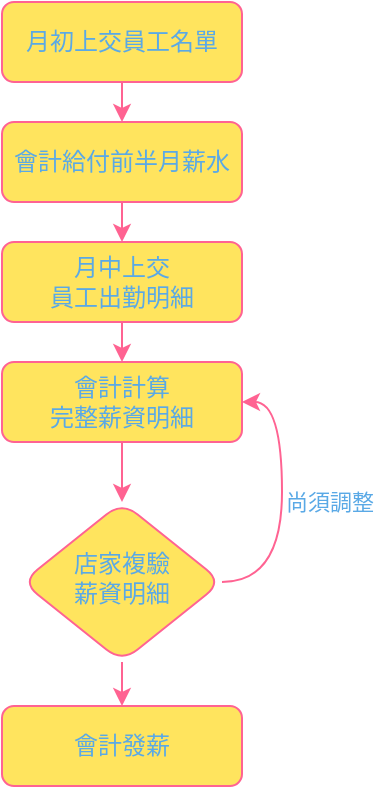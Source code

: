 <mxfile version="13.7.7" type="github">
  <diagram id="C5RBs43oDa-KdzZeNtuy" name="Page-1">
    <mxGraphModel dx="946" dy="565" grid="1" gridSize="10" guides="1" tooltips="1" connect="1" arrows="1" fold="1" page="1" pageScale="1" pageWidth="827" pageHeight="1169" math="0" shadow="0">
      <root>
        <mxCell id="WIyWlLk6GJQsqaUBKTNV-0" />
        <mxCell id="WIyWlLk6GJQsqaUBKTNV-1" parent="WIyWlLk6GJQsqaUBKTNV-0" />
        <mxCell id="IuXRzlEwT8Kq3-kGVeZL-15" value="" style="group;fontColor=#5AA9E6;rounded=1;" parent="WIyWlLk6GJQsqaUBKTNV-1" vertex="1" connectable="0">
          <mxGeometry x="200" y="80" width="140" height="392" as="geometry" />
        </mxCell>
        <mxCell id="IuXRzlEwT8Kq3-kGVeZL-10" value="" style="edgeStyle=orthogonalEdgeStyle;orthogonalLoop=1;jettySize=auto;html=1;strokeColor=#FF6392;fontColor=#5AA9E6;curved=1;" parent="IuXRzlEwT8Kq3-kGVeZL-15" source="WIyWlLk6GJQsqaUBKTNV-3" edge="1">
          <mxGeometry relative="1" as="geometry">
            <mxPoint x="60" y="60" as="targetPoint" />
          </mxGeometry>
        </mxCell>
        <mxCell id="WIyWlLk6GJQsqaUBKTNV-3" value="月初上交員工名單" style="whiteSpace=wrap;html=1;fontSize=12;glass=0;strokeWidth=1;shadow=0;fillColor=#FFE45E;strokeColor=#FF6392;fontColor=#5AA9E6;rounded=1;" parent="IuXRzlEwT8Kq3-kGVeZL-15" vertex="1">
          <mxGeometry width="120" height="40" as="geometry" />
        </mxCell>
        <mxCell id="IuXRzlEwT8Kq3-kGVeZL-9" value="月中上交&lt;br&gt;員工出勤明細" style="whiteSpace=wrap;html=1;fontSize=12;glass=0;strokeWidth=1;shadow=0;fillColor=#FFE45E;strokeColor=#FF6392;fontColor=#5AA9E6;rounded=1;" parent="IuXRzlEwT8Kq3-kGVeZL-15" vertex="1">
          <mxGeometry y="120" width="120" height="40" as="geometry" />
        </mxCell>
        <mxCell id="WIyWlLk6GJQsqaUBKTNV-10" value="店家複驗&lt;br&gt;薪資明細" style="rhombus;whiteSpace=wrap;html=1;shadow=0;fontFamily=Helvetica;fontSize=12;align=center;strokeWidth=1;spacing=6;spacingTop=-4;fillColor=#FFE45E;strokeColor=#FF6392;fontColor=#5AA9E6;rounded=1;" parent="IuXRzlEwT8Kq3-kGVeZL-15" vertex="1">
          <mxGeometry x="10" y="250" width="100" height="80" as="geometry" />
        </mxCell>
        <mxCell id="WIyWlLk6GJQsqaUBKTNV-11" value="會計發薪" style="whiteSpace=wrap;html=1;fontSize=12;glass=0;strokeWidth=1;shadow=0;fillColor=#FFE45E;strokeColor=#FF6392;fontColor=#5AA9E6;rounded=1;" parent="IuXRzlEwT8Kq3-kGVeZL-15" vertex="1">
          <mxGeometry y="352" width="120" height="40" as="geometry" />
        </mxCell>
        <mxCell id="IuXRzlEwT8Kq3-kGVeZL-13" style="edgeStyle=orthogonalEdgeStyle;orthogonalLoop=1;jettySize=auto;html=1;exitX=0.5;exitY=1;exitDx=0;exitDy=0;entryX=0.5;entryY=0;entryDx=0;entryDy=0;align=left;strokeColor=#FF6392;fontColor=#5AA9E6;curved=1;" parent="IuXRzlEwT8Kq3-kGVeZL-15" source="WIyWlLk6GJQsqaUBKTNV-10" target="WIyWlLk6GJQsqaUBKTNV-11" edge="1">
          <mxGeometry relative="1" as="geometry" />
        </mxCell>
        <mxCell id="IuXRzlEwT8Kq3-kGVeZL-7" value="" style="edgeStyle=orthogonalEdgeStyle;orthogonalLoop=1;jettySize=auto;html=1;strokeColor=#FF6392;fontColor=#5AA9E6;curved=1;" parent="IuXRzlEwT8Kq3-kGVeZL-15" source="IuXRzlEwT8Kq3-kGVeZL-5" edge="1">
          <mxGeometry relative="1" as="geometry">
            <mxPoint x="60" y="120" as="targetPoint" />
          </mxGeometry>
        </mxCell>
        <mxCell id="IuXRzlEwT8Kq3-kGVeZL-5" value="會計給付前半月薪水" style="whiteSpace=wrap;html=1;fontSize=12;glass=0;strokeWidth=1;shadow=0;fillColor=#FFE45E;strokeColor=#FF6392;fontColor=#5AA9E6;rounded=1;" parent="IuXRzlEwT8Kq3-kGVeZL-15" vertex="1">
          <mxGeometry y="60" width="120" height="40" as="geometry" />
        </mxCell>
        <mxCell id="IuXRzlEwT8Kq3-kGVeZL-12" style="edgeStyle=orthogonalEdgeStyle;orthogonalLoop=1;jettySize=auto;html=1;exitX=0.5;exitY=1;exitDx=0;exitDy=0;strokeColor=#FF6392;fontColor=#5AA9E6;curved=1;" parent="IuXRzlEwT8Kq3-kGVeZL-15" source="IuXRzlEwT8Kq3-kGVeZL-6" target="WIyWlLk6GJQsqaUBKTNV-10" edge="1">
          <mxGeometry relative="1" as="geometry">
            <mxPoint x="60" y="240" as="targetPoint" />
          </mxGeometry>
        </mxCell>
        <mxCell id="IuXRzlEwT8Kq3-kGVeZL-6" value="會計計算&lt;br&gt;完整薪資明細" style="whiteSpace=wrap;html=1;fontSize=12;glass=0;strokeWidth=1;shadow=0;fillColor=#FFE45E;strokeColor=#FF6392;fontColor=#5AA9E6;rounded=1;" parent="IuXRzlEwT8Kq3-kGVeZL-15" vertex="1">
          <mxGeometry y="180" width="120" height="40" as="geometry" />
        </mxCell>
        <mxCell id="IuXRzlEwT8Kq3-kGVeZL-11" value="" style="edgeStyle=orthogonalEdgeStyle;orthogonalLoop=1;jettySize=auto;html=1;entryX=0.5;entryY=0;entryDx=0;entryDy=0;strokeColor=#FF6392;fontColor=#5AA9E6;curved=1;" parent="IuXRzlEwT8Kq3-kGVeZL-15" source="IuXRzlEwT8Kq3-kGVeZL-9" target="IuXRzlEwT8Kq3-kGVeZL-6" edge="1">
          <mxGeometry relative="1" as="geometry">
            <mxPoint x="60" y="190" as="targetPoint" />
          </mxGeometry>
        </mxCell>
        <mxCell id="IuXRzlEwT8Kq3-kGVeZL-14" value="尚須調整" style="edgeStyle=orthogonalEdgeStyle;orthogonalLoop=1;jettySize=auto;html=1;entryX=1;entryY=0.5;entryDx=0;entryDy=0;align=left;exitX=1;exitY=0.5;exitDx=0;exitDy=0;strokeColor=#FF6392;fontColor=#5AA9E6;curved=1;" parent="IuXRzlEwT8Kq3-kGVeZL-15" source="WIyWlLk6GJQsqaUBKTNV-10" target="IuXRzlEwT8Kq3-kGVeZL-6" edge="1">
          <mxGeometry relative="1" as="geometry">
            <Array as="points">
              <mxPoint x="140" y="290" />
              <mxPoint x="140" y="200" />
            </Array>
          </mxGeometry>
        </mxCell>
      </root>
    </mxGraphModel>
  </diagram>
</mxfile>
